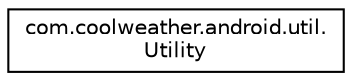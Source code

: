 digraph "类继承关系图"
{
 // LATEX_PDF_SIZE
  edge [fontname="Helvetica",fontsize="10",labelfontname="Helvetica",labelfontsize="10"];
  node [fontname="Helvetica",fontsize="10",shape=record];
  rankdir="LR";
  Node0 [label="com.coolweather.android.util.\lUtility",height=0.2,width=0.4,color="black", fillcolor="white", style="filled",URL="$classcom_1_1coolweather_1_1android_1_1util_1_1_utility.html",tooltip=" "];
}
